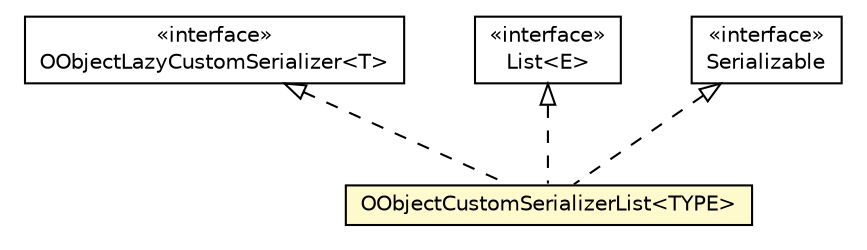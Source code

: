 #!/usr/local/bin/dot
#
# Class diagram 
# Generated by UMLGraph version R5_6-24-gf6e263 (http://www.umlgraph.org/)
#

digraph G {
	edge [fontname="Helvetica",fontsize=10,labelfontname="Helvetica",labelfontsize=10];
	node [fontname="Helvetica",fontsize=10,shape=plaintext];
	nodesep=0.25;
	ranksep=0.5;
	// com.orientechnologies.orient.object.serialization.OObjectCustomSerializerList<TYPE>
	c4951025 [label=<<table title="com.orientechnologies.orient.object.serialization.OObjectCustomSerializerList" border="0" cellborder="1" cellspacing="0" cellpadding="2" port="p" bgcolor="lemonChiffon" href="./OObjectCustomSerializerList.html">
		<tr><td><table border="0" cellspacing="0" cellpadding="1">
<tr><td align="center" balign="center"> OObjectCustomSerializerList&lt;TYPE&gt; </td></tr>
		</table></td></tr>
		</table>>, URL="./OObjectCustomSerializerList.html", fontname="Helvetica", fontcolor="black", fontsize=10.0];
	// com.orientechnologies.orient.object.serialization.OObjectLazyCustomSerializer<T>
	c4951027 [label=<<table title="com.orientechnologies.orient.object.serialization.OObjectLazyCustomSerializer" border="0" cellborder="1" cellspacing="0" cellpadding="2" port="p" href="./OObjectLazyCustomSerializer.html">
		<tr><td><table border="0" cellspacing="0" cellpadding="1">
<tr><td align="center" balign="center"> &#171;interface&#187; </td></tr>
<tr><td align="center" balign="center"> OObjectLazyCustomSerializer&lt;T&gt; </td></tr>
		</table></td></tr>
		</table>>, URL="./OObjectLazyCustomSerializer.html", fontname="Helvetica", fontcolor="black", fontsize=10.0];
	//com.orientechnologies.orient.object.serialization.OObjectCustomSerializerList<TYPE> implements java.util.List<E>
	c4951705:p -> c4951025:p [dir=back,arrowtail=empty,style=dashed];
	//com.orientechnologies.orient.object.serialization.OObjectCustomSerializerList<TYPE> implements com.orientechnologies.orient.object.serialization.OObjectLazyCustomSerializer<T>
	c4951027:p -> c4951025:p [dir=back,arrowtail=empty,style=dashed];
	//com.orientechnologies.orient.object.serialization.OObjectCustomSerializerList<TYPE> implements java.io.Serializable
	c4951706:p -> c4951025:p [dir=back,arrowtail=empty,style=dashed];
	// java.io.Serializable
	c4951706 [label=<<table title="java.io.Serializable" border="0" cellborder="1" cellspacing="0" cellpadding="2" port="p" href="http://java.sun.com/j2se/1.4.2/docs/api/java/io/Serializable.html">
		<tr><td><table border="0" cellspacing="0" cellpadding="1">
<tr><td align="center" balign="center"> &#171;interface&#187; </td></tr>
<tr><td align="center" balign="center"> Serializable </td></tr>
		</table></td></tr>
		</table>>, URL="http://java.sun.com/j2se/1.4.2/docs/api/java/io/Serializable.html", fontname="Helvetica", fontcolor="black", fontsize=10.0];
	// java.util.List<E>
	c4951705 [label=<<table title="java.util.List" border="0" cellborder="1" cellspacing="0" cellpadding="2" port="p" href="http://java.sun.com/j2se/1.4.2/docs/api/java/util/List.html">
		<tr><td><table border="0" cellspacing="0" cellpadding="1">
<tr><td align="center" balign="center"> &#171;interface&#187; </td></tr>
<tr><td align="center" balign="center"> List&lt;E&gt; </td></tr>
		</table></td></tr>
		</table>>, URL="http://java.sun.com/j2se/1.4.2/docs/api/java/util/List.html", fontname="Helvetica", fontcolor="black", fontsize=10.0];
}

